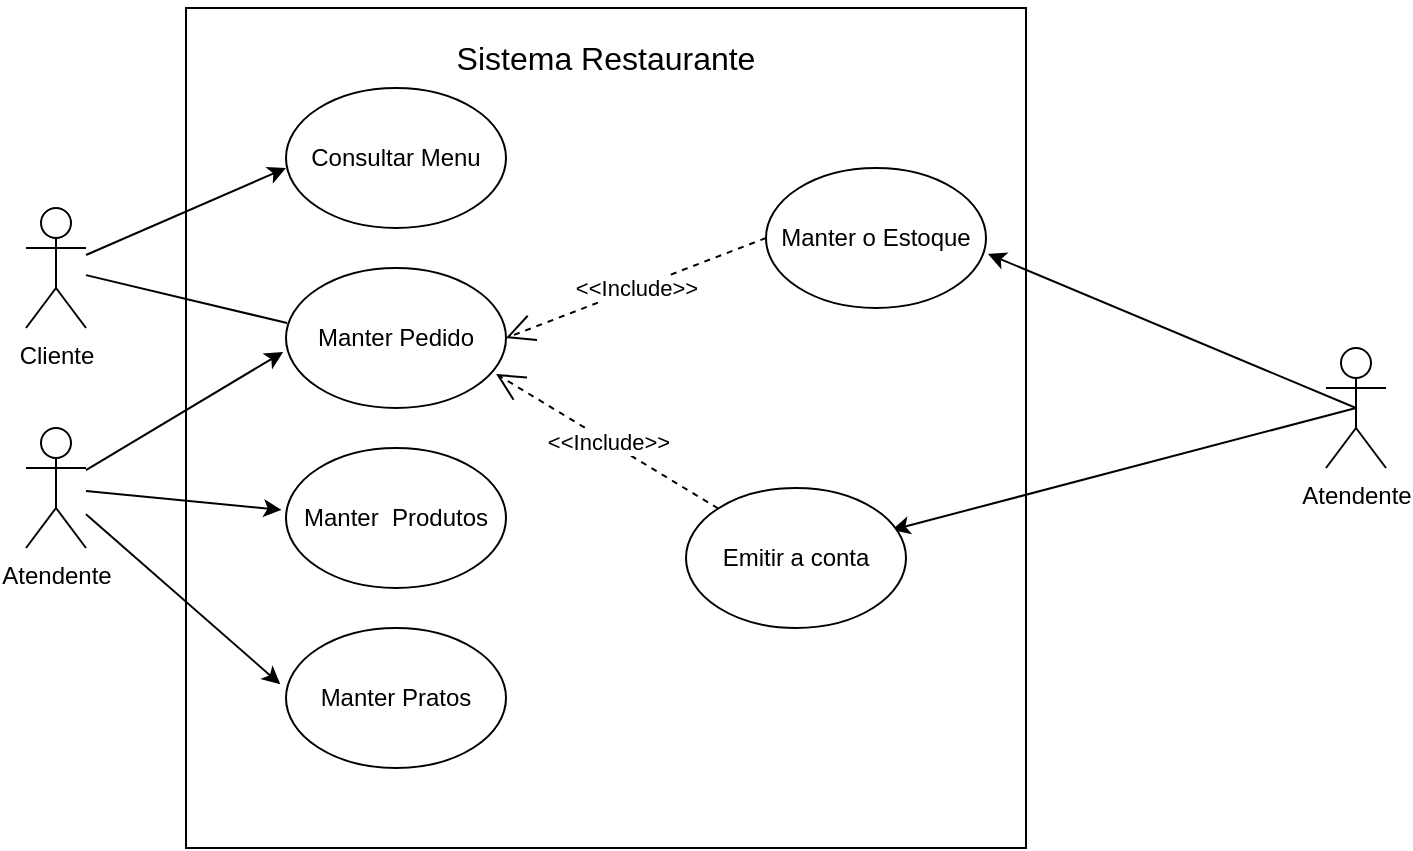 <mxfile version="24.2.1" type="google">
  <diagram name="Page-1" id="YTog3u71qegdg-yHUOyr">
    <mxGraphModel grid="1" page="1" gridSize="10" guides="1" tooltips="1" connect="1" arrows="1" fold="1" pageScale="1" pageWidth="850" pageHeight="1100" math="0" shadow="0">
      <root>
        <mxCell id="0" />
        <mxCell id="1" parent="0" />
        <mxCell id="jShD693VS3eVTbc4iG5--20" value="" style="whiteSpace=wrap;html=1;aspect=fixed;" vertex="1" parent="1">
          <mxGeometry x="200" y="100" width="420" height="420" as="geometry" />
        </mxCell>
        <mxCell id="jShD693VS3eVTbc4iG5--1" value="Cliente" style="shape=umlActor;verticalLabelPosition=bottom;verticalAlign=top;html=1;outlineConnect=0;" vertex="1" parent="1">
          <mxGeometry x="120" y="200" width="30" height="60" as="geometry" />
        </mxCell>
        <mxCell id="jShD693VS3eVTbc4iG5--6" value="Atendente" style="shape=umlActor;verticalLabelPosition=bottom;verticalAlign=top;html=1;outlineConnect=0;" vertex="1" parent="1">
          <mxGeometry x="120" y="310" width="30" height="60" as="geometry" />
        </mxCell>
        <mxCell id="jShD693VS3eVTbc4iG5--7" value="Manter Pedido" style="ellipse;whiteSpace=wrap;html=1;" vertex="1" parent="1">
          <mxGeometry x="250" y="230" width="110" height="70" as="geometry" />
        </mxCell>
        <mxCell id="jShD693VS3eVTbc4iG5--8" value="" style="endArrow=classic;html=1;rounded=0;entryX=-0.013;entryY=0.6;entryDx=0;entryDy=0;entryPerimeter=0;" edge="1" parent="1" source="jShD693VS3eVTbc4iG5--6" target="jShD693VS3eVTbc4iG5--7">
          <mxGeometry width="50" height="50" relative="1" as="geometry">
            <mxPoint x="210" y="300" as="sourcePoint" />
            <mxPoint x="230" y="280" as="targetPoint" />
          </mxGeometry>
        </mxCell>
        <mxCell id="jShD693VS3eVTbc4iG5--10" value="Manter&amp;nbsp; Produtos" style="ellipse;whiteSpace=wrap;html=1;" vertex="1" parent="1">
          <mxGeometry x="250" y="320" width="110" height="70" as="geometry" />
        </mxCell>
        <mxCell id="jShD693VS3eVTbc4iG5--11" value="Manter Pratos" style="ellipse;whiteSpace=wrap;html=1;" vertex="1" parent="1">
          <mxGeometry x="250" y="410" width="110" height="70" as="geometry" />
        </mxCell>
        <mxCell id="jShD693VS3eVTbc4iG5--12" value="" style="endArrow=classic;html=1;rounded=0;entryX=-0.02;entryY=0.442;entryDx=0;entryDy=0;entryPerimeter=0;" edge="1" parent="1" source="jShD693VS3eVTbc4iG5--6" target="jShD693VS3eVTbc4iG5--10">
          <mxGeometry width="50" height="50" relative="1" as="geometry">
            <mxPoint x="290" y="310" as="sourcePoint" />
            <mxPoint x="340" y="260" as="targetPoint" />
          </mxGeometry>
        </mxCell>
        <mxCell id="jShD693VS3eVTbc4iG5--13" value="" style="endArrow=classic;html=1;rounded=0;entryX=-0.026;entryY=0.402;entryDx=0;entryDy=0;entryPerimeter=0;" edge="1" parent="1" source="jShD693VS3eVTbc4iG5--6" target="jShD693VS3eVTbc4iG5--11">
          <mxGeometry width="50" height="50" relative="1" as="geometry">
            <mxPoint x="170" y="360" as="sourcePoint" />
            <mxPoint x="340" y="260" as="targetPoint" />
          </mxGeometry>
        </mxCell>
        <mxCell id="jShD693VS3eVTbc4iG5--14" value="Manter o Estoque" style="ellipse;whiteSpace=wrap;html=1;" vertex="1" parent="1">
          <mxGeometry x="490" y="180" width="110" height="70" as="geometry" />
        </mxCell>
        <mxCell id="jShD693VS3eVTbc4iG5--15" value="" style="endArrow=none;html=1;rounded=0;entryX=0.005;entryY=0.393;entryDx=0;entryDy=0;entryPerimeter=0;" edge="1" parent="1" source="jShD693VS3eVTbc4iG5--1" target="jShD693VS3eVTbc4iG5--7">
          <mxGeometry width="50" height="50" relative="1" as="geometry">
            <mxPoint x="190" y="240" as="sourcePoint" />
            <mxPoint x="240" y="190" as="targetPoint" />
          </mxGeometry>
        </mxCell>
        <mxCell id="jShD693VS3eVTbc4iG5--16" value="Atendente" style="shape=umlActor;verticalLabelPosition=bottom;verticalAlign=top;html=1;outlineConnect=0;" vertex="1" parent="1">
          <mxGeometry x="770" y="270" width="30" height="60" as="geometry" />
        </mxCell>
        <mxCell id="jShD693VS3eVTbc4iG5--17" value="" style="endArrow=classic;html=1;rounded=0;entryX=1.009;entryY=0.614;entryDx=0;entryDy=0;entryPerimeter=0;exitX=0.5;exitY=0.5;exitDx=0;exitDy=0;exitPerimeter=0;" edge="1" parent="1" source="jShD693VS3eVTbc4iG5--16" target="jShD693VS3eVTbc4iG5--14">
          <mxGeometry width="50" height="50" relative="1" as="geometry">
            <mxPoint x="740" y="250" as="sourcePoint" />
            <mxPoint x="500" y="240" as="targetPoint" />
          </mxGeometry>
        </mxCell>
        <mxCell id="jShD693VS3eVTbc4iG5--19" value="&amp;lt;&amp;lt;Include&amp;gt;&amp;gt;" style="endArrow=open;endSize=12;dashed=1;html=1;rounded=0;entryX=1;entryY=0.5;entryDx=0;entryDy=0;exitX=0;exitY=0.5;exitDx=0;exitDy=0;" edge="1" parent="1" source="jShD693VS3eVTbc4iG5--14" target="jShD693VS3eVTbc4iG5--7">
          <mxGeometry width="160" relative="1" as="geometry">
            <mxPoint x="400" y="260" as="sourcePoint" />
            <mxPoint x="560" y="260" as="targetPoint" />
          </mxGeometry>
        </mxCell>
        <mxCell id="jShD693VS3eVTbc4iG5--22" value="&lt;div style=&quot;font-size: 16px;&quot;&gt;&lt;font style=&quot;font-size: 16px;&quot;&gt;&lt;br&gt;&lt;/font&gt;&lt;/div&gt;&lt;div style=&quot;font-size: 16px;&quot;&gt;&lt;font style=&quot;font-size: 16px;&quot;&gt;Sistema Restaurante&lt;/font&gt;&lt;/div&gt;" style="text;html=1;align=center;verticalAlign=middle;whiteSpace=wrap;rounded=0;" vertex="1" parent="1">
          <mxGeometry x="310" y="100" width="200" height="30" as="geometry" />
        </mxCell>
        <mxCell id="jShD693VS3eVTbc4iG5--25" value="" style="endArrow=classic;html=1;rounded=0;exitX=0.5;exitY=0.5;exitDx=0;exitDy=0;exitPerimeter=0;entryX=0.936;entryY=0.3;entryDx=0;entryDy=0;entryPerimeter=0;" edge="1" parent="1" source="jShD693VS3eVTbc4iG5--16" target="jShD693VS3eVTbc4iG5--29">
          <mxGeometry width="50" height="50" relative="1" as="geometry">
            <mxPoint x="450" y="370" as="sourcePoint" />
            <mxPoint x="542.96" y="292.99" as="targetPoint" />
          </mxGeometry>
        </mxCell>
        <mxCell id="jShD693VS3eVTbc4iG5--28" value="&amp;lt;&amp;lt;Include&amp;gt;&amp;gt;" style="endArrow=open;endSize=12;dashed=1;html=1;rounded=0;exitX=0;exitY=0;exitDx=0;exitDy=0;entryX=0.955;entryY=0.757;entryDx=0;entryDy=0;entryPerimeter=0;" edge="1" parent="1" source="jShD693VS3eVTbc4iG5--29" target="jShD693VS3eVTbc4iG5--7">
          <mxGeometry width="160" relative="1" as="geometry">
            <mxPoint x="490" y="255" as="sourcePoint" />
            <mxPoint x="380" y="255" as="targetPoint" />
          </mxGeometry>
        </mxCell>
        <mxCell id="jShD693VS3eVTbc4iG5--29" value="Emitir a conta" style="ellipse;whiteSpace=wrap;html=1;" vertex="1" parent="1">
          <mxGeometry x="450" y="340" width="110" height="70" as="geometry" />
        </mxCell>
        <mxCell id="li2Zr2qOc-eNw847j6Ur-2" value="Consultar Menu" style="ellipse;whiteSpace=wrap;html=1;" vertex="1" parent="1">
          <mxGeometry x="250" y="140" width="110" height="70" as="geometry" />
        </mxCell>
        <mxCell id="li2Zr2qOc-eNw847j6Ur-4" value="" style="endArrow=classic;html=1;rounded=0;" edge="1" parent="1" source="jShD693VS3eVTbc4iG5--1">
          <mxGeometry width="50" height="50" relative="1" as="geometry">
            <mxPoint x="200" y="230" as="sourcePoint" />
            <mxPoint x="250" y="180" as="targetPoint" />
          </mxGeometry>
        </mxCell>
      </root>
    </mxGraphModel>
  </diagram>
</mxfile>
